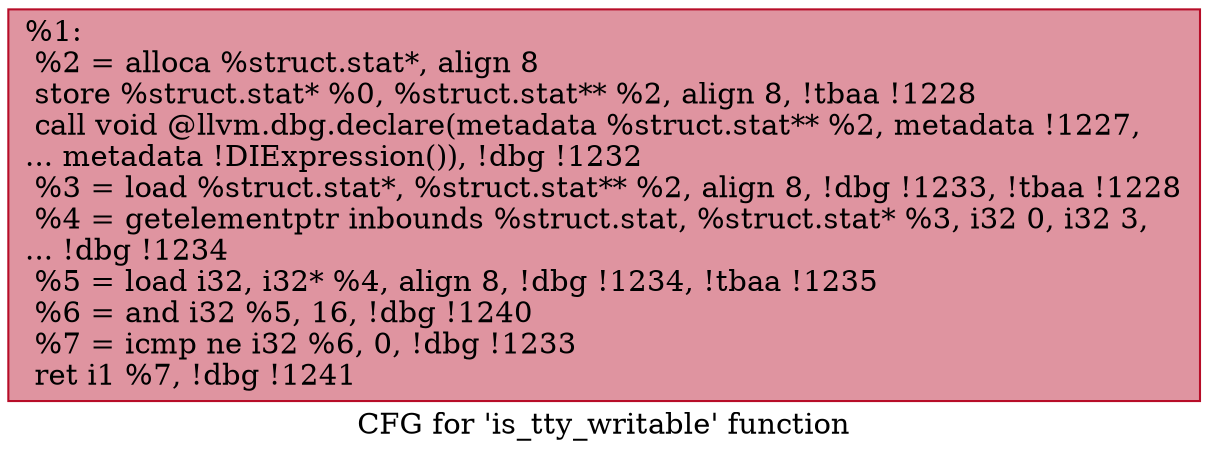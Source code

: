 digraph "CFG for 'is_tty_writable' function" {
	label="CFG for 'is_tty_writable' function";

	Node0x11a5f30 [shape=record,color="#b70d28ff", style=filled, fillcolor="#b70d2870",label="{%1:\l  %2 = alloca %struct.stat*, align 8\l  store %struct.stat* %0, %struct.stat** %2, align 8, !tbaa !1228\l  call void @llvm.dbg.declare(metadata %struct.stat** %2, metadata !1227,\l... metadata !DIExpression()), !dbg !1232\l  %3 = load %struct.stat*, %struct.stat** %2, align 8, !dbg !1233, !tbaa !1228\l  %4 = getelementptr inbounds %struct.stat, %struct.stat* %3, i32 0, i32 3,\l... !dbg !1234\l  %5 = load i32, i32* %4, align 8, !dbg !1234, !tbaa !1235\l  %6 = and i32 %5, 16, !dbg !1240\l  %7 = icmp ne i32 %6, 0, !dbg !1233\l  ret i1 %7, !dbg !1241\l}"];
}
